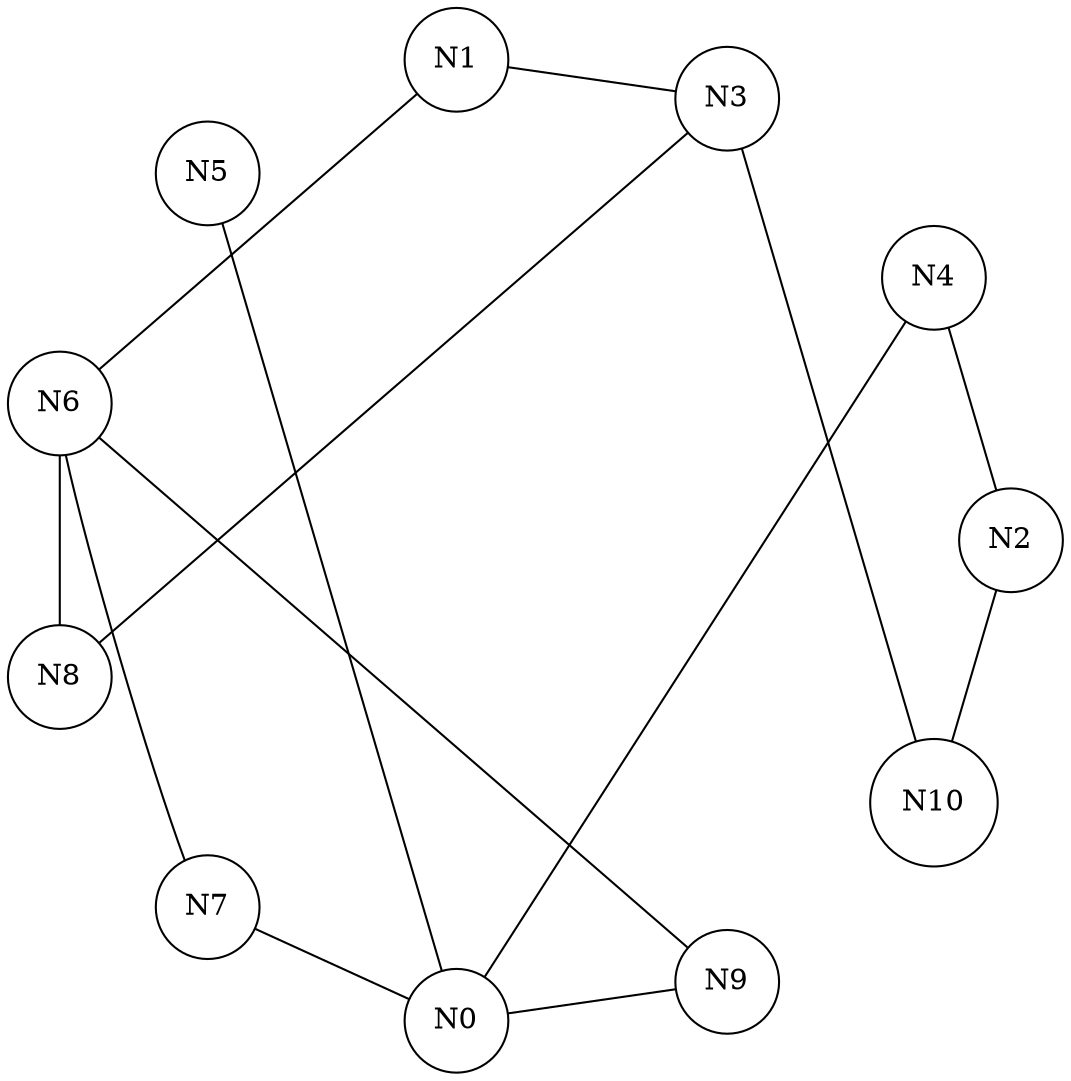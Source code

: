 digraph G
{
	layout="circo";
	node [shape = circle];
	N0 -> N1 [arrowhead=none][style=invis]
	N1 -> N2 [arrowhead=none][style=invis]
	N2 -> N3 [arrowhead=none][style=invis]
	N3 -> N4 [arrowhead=none][style=invis]
	N4 -> N5 [arrowhead=none][style=invis]
	N5 -> N6 [arrowhead=none][style=invis]
	N6 -> N7 [arrowhead=none][style=invis]
	N7 -> N8 [arrowhead=none][style=invis]
	N8 -> N9 [arrowhead=none][style=invis]
	N9 -> N10 [arrowhead=none][style=invis]
	N10 -> N0 [arrowhead=none][style=invis]
	N4 -> N0 [arrowhead=none]
	N5 -> N0 [arrowhead=none]
	N7 -> N0 [arrowhead=none]
	N9 -> N0 [arrowhead=none]
	N3 -> N1 [arrowhead=none]
	N6 -> N1 [arrowhead=none]
	N4 -> N2 [arrowhead=none]
	N10 -> N2 [arrowhead=none]
	N8 -> N3 [arrowhead=none]
	N10 -> N3 [arrowhead=none]
	N7 -> N6 [arrowhead=none]
	N8 -> N6 [arrowhead=none]
	N9 -> N6 [arrowhead=none]
}